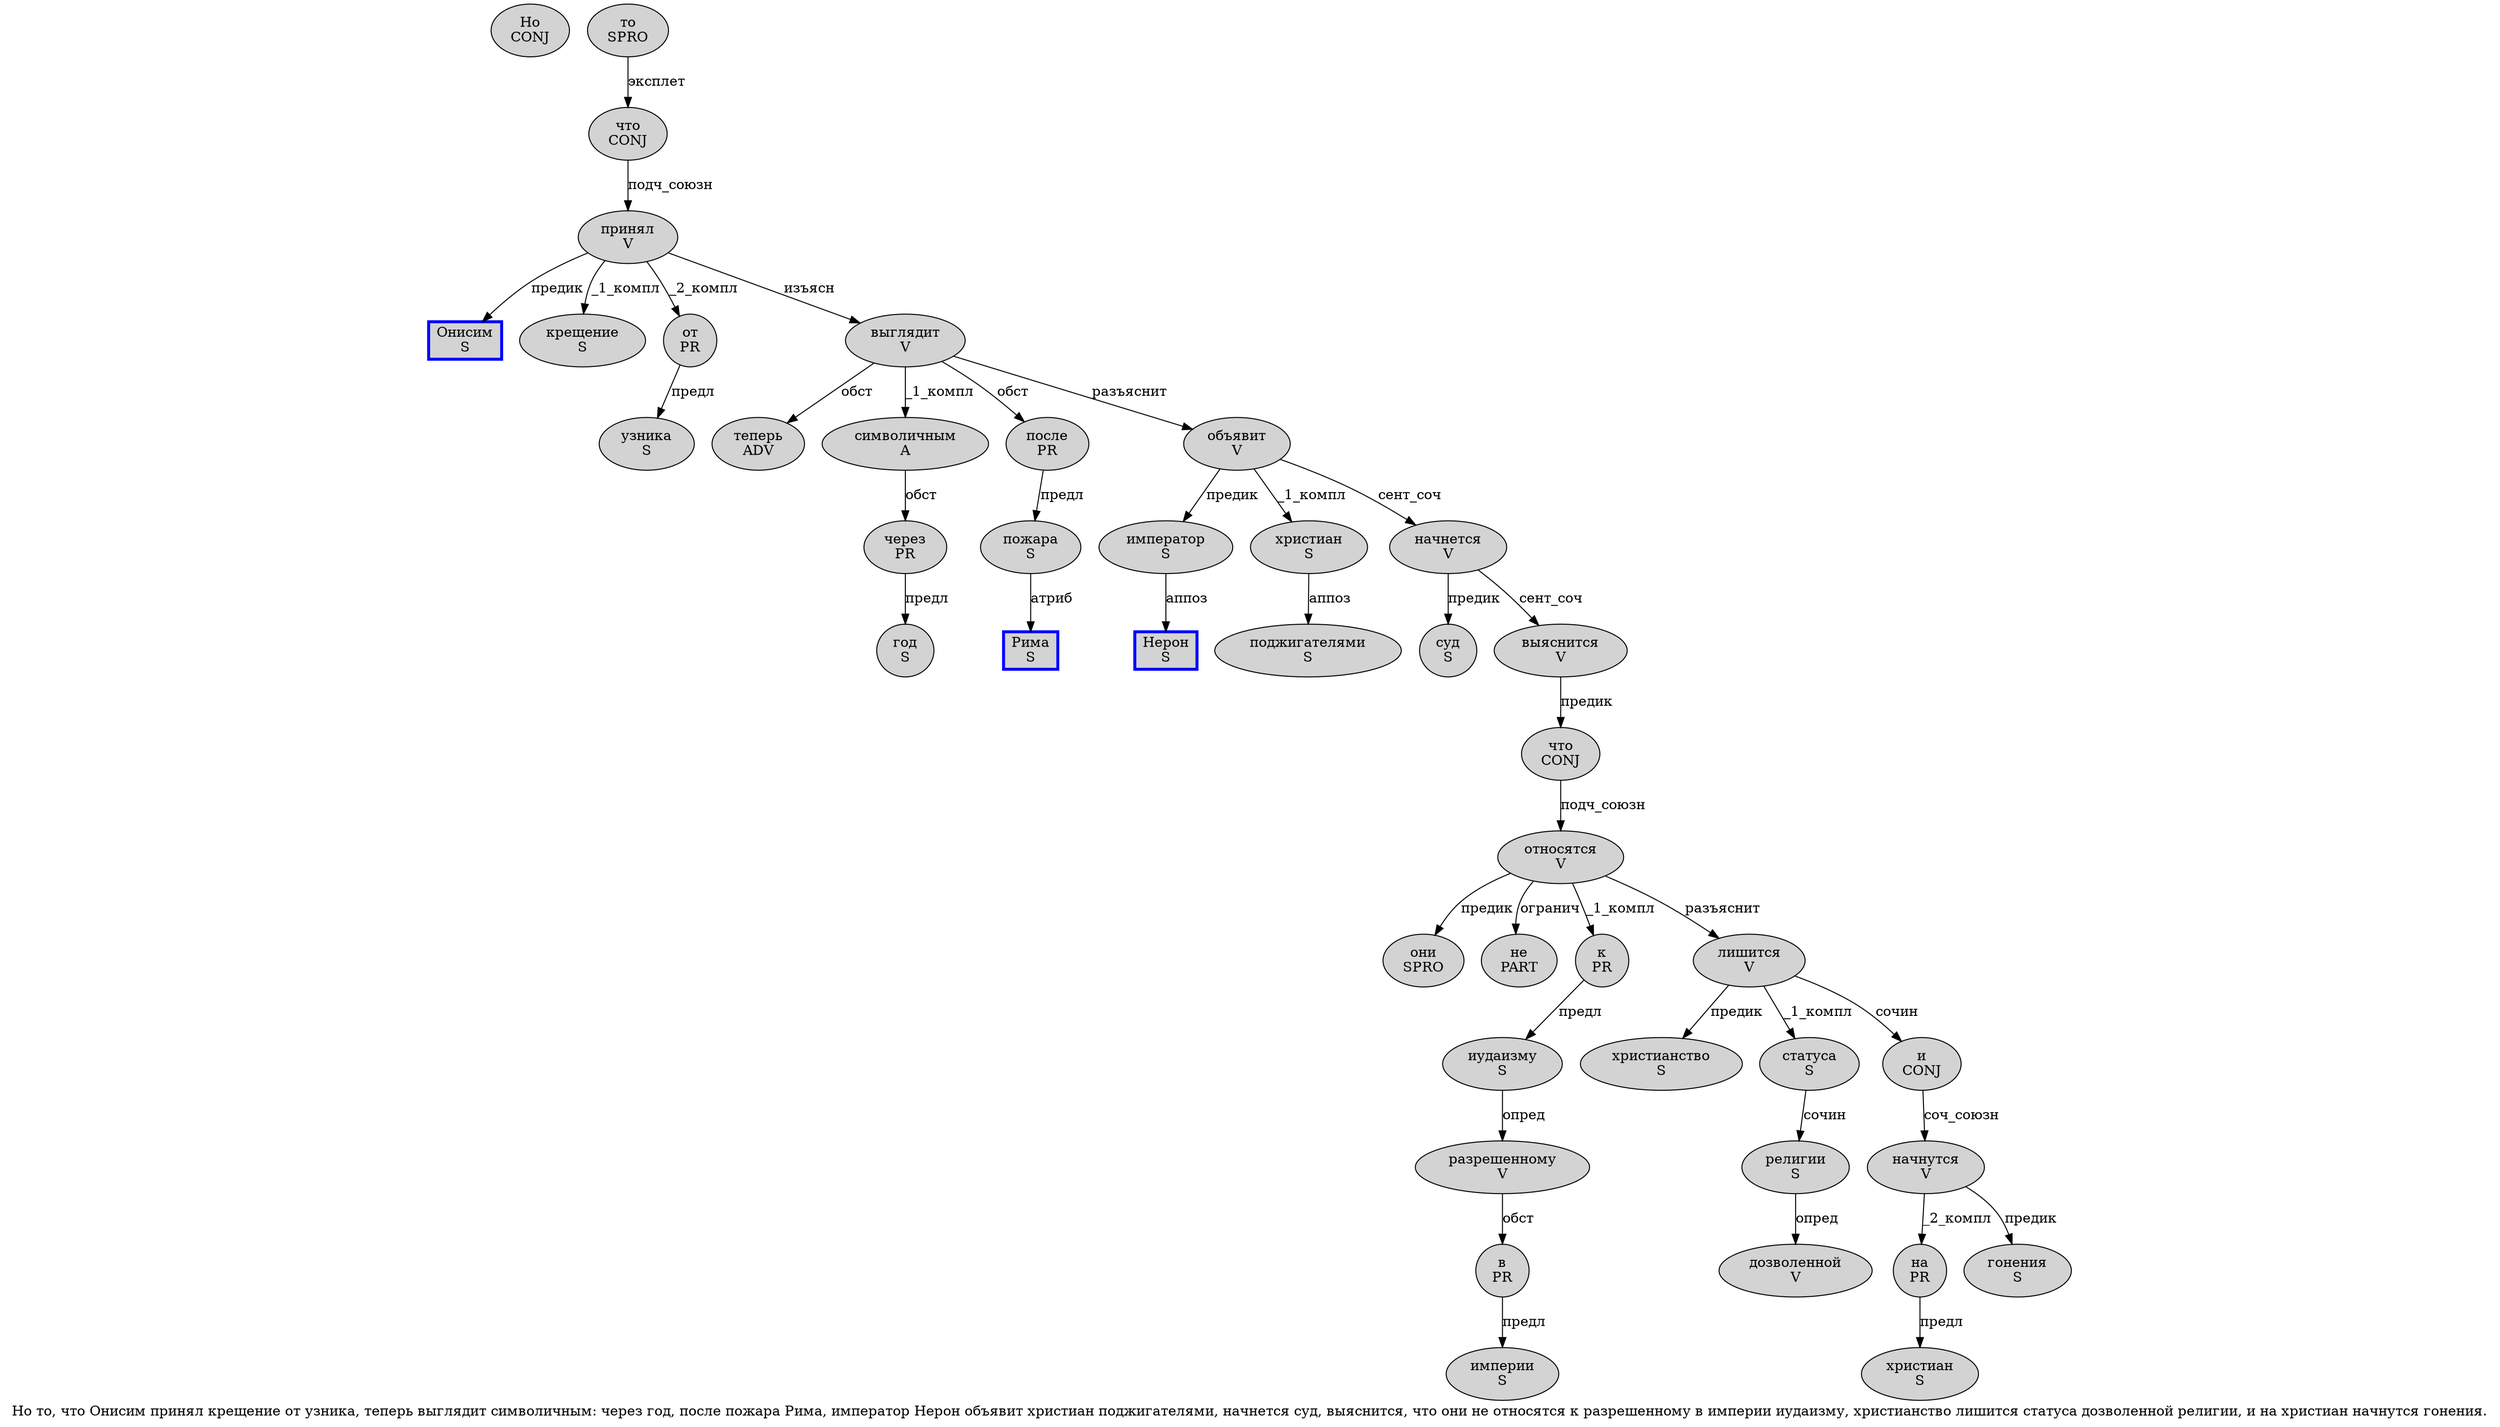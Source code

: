 digraph SENTENCE_395 {
	graph [label="Но то, что Онисим принял крещение от узника, теперь выглядит символичным: через год, после пожара Рима, император Нерон объявит христиан поджигателями, начнется суд, выяснится, что они не относятся к разрешенному в империи иудаизму, христианство лишится статуса дозволенной религии, и на христиан начнутся гонения."]
	node [style=filled]
		0 [label="Но
CONJ" color="" fillcolor=lightgray penwidth=1 shape=ellipse]
		1 [label="то
SPRO" color="" fillcolor=lightgray penwidth=1 shape=ellipse]
		3 [label="что
CONJ" color="" fillcolor=lightgray penwidth=1 shape=ellipse]
		4 [label="Онисим
S" color=blue fillcolor=lightgray penwidth=3 shape=box]
		5 [label="принял
V" color="" fillcolor=lightgray penwidth=1 shape=ellipse]
		6 [label="крещение
S" color="" fillcolor=lightgray penwidth=1 shape=ellipse]
		7 [label="от
PR" color="" fillcolor=lightgray penwidth=1 shape=ellipse]
		8 [label="узника
S" color="" fillcolor=lightgray penwidth=1 shape=ellipse]
		10 [label="теперь
ADV" color="" fillcolor=lightgray penwidth=1 shape=ellipse]
		11 [label="выглядит
V" color="" fillcolor=lightgray penwidth=1 shape=ellipse]
		12 [label="символичным
A" color="" fillcolor=lightgray penwidth=1 shape=ellipse]
		14 [label="через
PR" color="" fillcolor=lightgray penwidth=1 shape=ellipse]
		15 [label="год
S" color="" fillcolor=lightgray penwidth=1 shape=ellipse]
		17 [label="после
PR" color="" fillcolor=lightgray penwidth=1 shape=ellipse]
		18 [label="пожара
S" color="" fillcolor=lightgray penwidth=1 shape=ellipse]
		19 [label="Рима
S" color=blue fillcolor=lightgray penwidth=3 shape=box]
		21 [label="император
S" color="" fillcolor=lightgray penwidth=1 shape=ellipse]
		22 [label="Нерон
S" color=blue fillcolor=lightgray penwidth=3 shape=box]
		23 [label="объявит
V" color="" fillcolor=lightgray penwidth=1 shape=ellipse]
		24 [label="христиан
S" color="" fillcolor=lightgray penwidth=1 shape=ellipse]
		25 [label="поджигателями
S" color="" fillcolor=lightgray penwidth=1 shape=ellipse]
		27 [label="начнется
V" color="" fillcolor=lightgray penwidth=1 shape=ellipse]
		28 [label="суд
S" color="" fillcolor=lightgray penwidth=1 shape=ellipse]
		30 [label="выяснится
V" color="" fillcolor=lightgray penwidth=1 shape=ellipse]
		32 [label="что
CONJ" color="" fillcolor=lightgray penwidth=1 shape=ellipse]
		33 [label="они
SPRO" color="" fillcolor=lightgray penwidth=1 shape=ellipse]
		34 [label="не
PART" color="" fillcolor=lightgray penwidth=1 shape=ellipse]
		35 [label="относятся
V" color="" fillcolor=lightgray penwidth=1 shape=ellipse]
		36 [label="к
PR" color="" fillcolor=lightgray penwidth=1 shape=ellipse]
		37 [label="разрешенному
V" color="" fillcolor=lightgray penwidth=1 shape=ellipse]
		38 [label="в
PR" color="" fillcolor=lightgray penwidth=1 shape=ellipse]
		39 [label="империи
S" color="" fillcolor=lightgray penwidth=1 shape=ellipse]
		40 [label="иудаизму
S" color="" fillcolor=lightgray penwidth=1 shape=ellipse]
		42 [label="христианство
S" color="" fillcolor=lightgray penwidth=1 shape=ellipse]
		43 [label="лишится
V" color="" fillcolor=lightgray penwidth=1 shape=ellipse]
		44 [label="статуса
S" color="" fillcolor=lightgray penwidth=1 shape=ellipse]
		45 [label="дозволенной
V" color="" fillcolor=lightgray penwidth=1 shape=ellipse]
		46 [label="религии
S" color="" fillcolor=lightgray penwidth=1 shape=ellipse]
		48 [label="и
CONJ" color="" fillcolor=lightgray penwidth=1 shape=ellipse]
		49 [label="на
PR" color="" fillcolor=lightgray penwidth=1 shape=ellipse]
		50 [label="христиан
S" color="" fillcolor=lightgray penwidth=1 shape=ellipse]
		51 [label="начнутся
V" color="" fillcolor=lightgray penwidth=1 shape=ellipse]
		52 [label="гонения
S" color="" fillcolor=lightgray penwidth=1 shape=ellipse]
			38 -> 39 [label="предл"]
			30 -> 32 [label="предик"]
			37 -> 38 [label="обст"]
			5 -> 4 [label="предик"]
			5 -> 6 [label="_1_компл"]
			5 -> 7 [label="_2_компл"]
			5 -> 11 [label="изъясн"]
			21 -> 22 [label="аппоз"]
			24 -> 25 [label="аппоз"]
			48 -> 51 [label="соч_союзн"]
			1 -> 3 [label="эксплет"]
			11 -> 10 [label="обст"]
			11 -> 12 [label="_1_компл"]
			11 -> 17 [label="обст"]
			11 -> 23 [label="разъяснит"]
			44 -> 46 [label="сочин"]
			36 -> 40 [label="предл"]
			23 -> 21 [label="предик"]
			23 -> 24 [label="_1_компл"]
			23 -> 27 [label="сент_соч"]
			35 -> 33 [label="предик"]
			35 -> 34 [label="огранич"]
			35 -> 36 [label="_1_компл"]
			35 -> 43 [label="разъяснит"]
			32 -> 35 [label="подч_союзн"]
			12 -> 14 [label="обст"]
			3 -> 5 [label="подч_союзн"]
			17 -> 18 [label="предл"]
			7 -> 8 [label="предл"]
			51 -> 49 [label="_2_компл"]
			51 -> 52 [label="предик"]
			49 -> 50 [label="предл"]
			43 -> 42 [label="предик"]
			43 -> 44 [label="_1_компл"]
			43 -> 48 [label="сочин"]
			46 -> 45 [label="опред"]
			14 -> 15 [label="предл"]
			27 -> 28 [label="предик"]
			27 -> 30 [label="сент_соч"]
			18 -> 19 [label="атриб"]
			40 -> 37 [label="опред"]
}